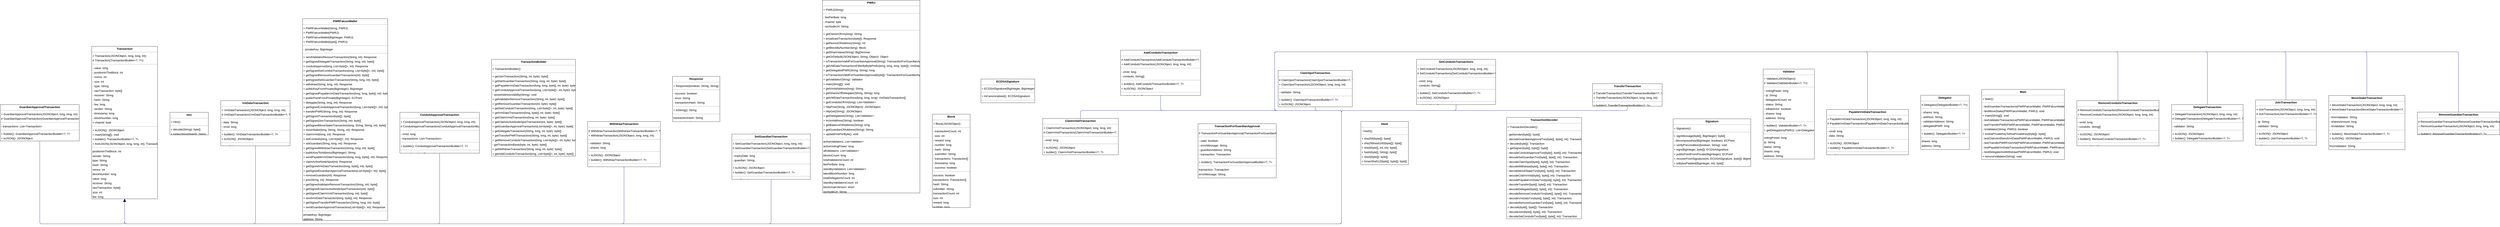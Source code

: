 <mxGraphModel dx="0" dy="0" grid="1" gridSize="10" guides="1" tooltips="1" connect="1" arrows="1" fold="1" page="0" pageScale="1" background="none" math="0" shadow="0">
  <root>
    <mxCell id="0" />
    <mxCell id="1" parent="0" />
    <mxCell id="node18" parent="1" vertex="1" value="&lt;p style=&quot;margin:0px;margin-top:4px;text-align:center;&quot;&gt;&lt;b&gt;AddConduitsTransaction&lt;/b&gt;&lt;/p&gt;&lt;hr size=&quot;1&quot;/&gt;&lt;p style=&quot;margin:0 0 0 4px;line-height:1.6;&quot;&gt;# AddConduitsTransaction(AddConduitsTransactionBuilder&amp;lt;?, ?&amp;gt;): &lt;br/&gt;+ AddConduitsTransaction(JSONObject, long, long, int): &lt;/p&gt;&lt;hr size=&quot;1&quot;/&gt;&lt;p style=&quot;margin:0 0 0 4px;line-height:1.6;&quot;&gt;- vmId: long&lt;br/&gt;- conduits: String[]&lt;/p&gt;&lt;hr size=&quot;1&quot;/&gt;&lt;p style=&quot;margin:0 0 0 4px;line-height:1.6;&quot;&gt;+ builder(): AddConduitsTransactionBuilder&amp;lt;?, ?&amp;gt;&lt;br/&gt;+ toJSON(): JSONObject&lt;/p&gt;&lt;hr size=&quot;1&quot;/&gt;&lt;p style=&quot;margin:0 0 0 4px;line-height:1.6;&quot;&gt; conduits: String[]&lt;br/&gt; vmId: long&lt;/p&gt;" style="verticalAlign=top;align=left;overflow=fill;fontSize=14;fontFamily=Helvetica;html=1;rounded=0;shadow=0;comic=0;labelBackgroundColor=none;strokeWidth=1;">
      <mxGeometry x="5377" y="232" width="394" height="223" as="geometry" />
    </mxCell>
    <mxCell id="node16" parent="1" vertex="1" value="&lt;p style=&quot;margin:0px;margin-top:4px;text-align:center;&quot;&gt;&lt;b&gt;Block&lt;/b&gt;&lt;/p&gt;&lt;hr size=&quot;1&quot;/&gt;&lt;p style=&quot;margin:0 0 0 4px;line-height:1.6;&quot;&gt;+ Block(JSONObject): &lt;/p&gt;&lt;hr size=&quot;1&quot;/&gt;&lt;p style=&quot;margin:0 0 0 4px;line-height:1.6;&quot;&gt;- transactionCount: int&lt;br/&gt;- size: int&lt;br/&gt;- reward: long&lt;br/&gt;- number: long&lt;br/&gt;- hash: String&lt;br/&gt;- submitter: String&lt;br/&gt;- transactions: Transaction[]&lt;br/&gt;- timestamp: long&lt;br/&gt;- success: boolean&lt;/p&gt;&lt;hr size=&quot;1&quot;/&gt;&lt;p style=&quot;margin:0 0 0 4px;line-height:1.6;&quot;&gt; success: boolean&lt;br/&gt; transactions: Transaction[]&lt;br/&gt; hash: String&lt;br/&gt; submitter: String&lt;br/&gt; transactionCount: int&lt;br/&gt; size: int&lt;br/&gt; reward: long&lt;br/&gt; number: long&lt;br/&gt; timestamp: long&lt;/p&gt;" style="verticalAlign=top;align=left;overflow=fill;fontSize=14;fontFamily=Helvetica;html=1;rounded=0;shadow=0;comic=0;labelBackgroundColor=none;strokeWidth=1;">
      <mxGeometry x="4451" y="547" width="186" height="460" as="geometry" />
    </mxCell>
    <mxCell id="node17" parent="1" vertex="1" value="&lt;p style=&quot;margin:0px;margin-top:4px;text-align:center;&quot;&gt;&lt;b&gt;ClaimSpotTransaction&lt;/b&gt;&lt;/p&gt;&lt;hr size=&quot;1&quot;/&gt;&lt;p style=&quot;margin:0 0 0 4px;line-height:1.6;&quot;&gt;# ClaimSpotTransaction(ClaimSpotTransactionBuilder&amp;lt;?, ?&amp;gt;): &lt;br/&gt;+ ClaimSpotTransaction(JSONObject, long, long, int): &lt;/p&gt;&lt;hr size=&quot;1&quot;/&gt;&lt;p style=&quot;margin:0 0 0 4px;line-height:1.6;&quot;&gt;- validator: String&lt;/p&gt;&lt;hr size=&quot;1&quot;/&gt;&lt;p style=&quot;margin:0 0 0 4px;line-height:1.6;&quot;&gt;+ builder(): ClaimSpotTransactionBuilder&amp;lt;?, ?&amp;gt;&lt;br/&gt;+ toJSON(): JSONObject&lt;/p&gt;&lt;hr size=&quot;1&quot;/&gt;&lt;p style=&quot;margin:0 0 0 4px;line-height:1.6;&quot;&gt; validator: String&lt;/p&gt;" style="verticalAlign=top;align=left;overflow=fill;fontSize=14;fontFamily=Helvetica;html=1;rounded=0;shadow=0;comic=0;labelBackgroundColor=none;strokeWidth=1;">
      <mxGeometry x="6152" y="332" width="365" height="179" as="geometry" />
    </mxCell>
    <mxCell id="node21" parent="1" vertex="1" value="&lt;p style=&quot;margin:0px;margin-top:4px;text-align:center;&quot;&gt;&lt;b&gt;ClaimVmIdTransaction&lt;/b&gt;&lt;/p&gt;&lt;hr size=&quot;1&quot;/&gt;&lt;p style=&quot;margin:0 0 0 4px;line-height:1.6;&quot;&gt;+ ClaimVmIdTransaction(JSONObject, long, long, int): &lt;br/&gt;# ClaimVmIdTransaction(ClaimVmIdTransactionBuilder&amp;lt;?, ?&amp;gt;): &lt;/p&gt;&lt;hr size=&quot;1&quot;/&gt;&lt;p style=&quot;margin:0 0 0 4px;line-height:1.6;&quot;&gt;- vmId: long&lt;/p&gt;&lt;hr size=&quot;1&quot;/&gt;&lt;p style=&quot;margin:0 0 0 4px;line-height:1.6;&quot;&gt;+ toJSON(): JSONObject&lt;br/&gt;+ builder(): ClaimVmIdTransactionBuilder&amp;lt;?, ?&amp;gt;&lt;/p&gt;&lt;hr size=&quot;1&quot;/&gt;&lt;p style=&quot;margin:0 0 0 4px;line-height:1.6;&quot;&gt; vmId: long&lt;/p&gt;" style="verticalAlign=top;align=left;overflow=fill;fontSize=14;fontFamily=Helvetica;html=1;rounded=0;shadow=0;comic=0;labelBackgroundColor=none;strokeWidth=1;">
      <mxGeometry x="4994" y="568" width="372" height="179" as="geometry" />
    </mxCell>
    <mxCell id="node24" parent="1" vertex="1" value="&lt;p style=&quot;margin:0px;margin-top:4px;text-align:center;&quot;&gt;&lt;b&gt;ConduitApprovalTransaction&lt;/b&gt;&lt;/p&gt;&lt;hr size=&quot;1&quot;/&gt;&lt;p style=&quot;margin:0 0 0 4px;line-height:1.6;&quot;&gt;+ ConduitApprovalTransaction(JSONObject, long, long, int): &lt;br/&gt;# ConduitApprovalTransaction(ConduitApprovalTransactionBuilder&amp;lt;?, ?&amp;gt;): &lt;/p&gt;&lt;hr size=&quot;1&quot;/&gt;&lt;p style=&quot;margin:0 0 0 4px;line-height:1.6;&quot;&gt;- vmId: long&lt;br/&gt;- transactions: List&amp;lt;Transaction&amp;gt;&lt;/p&gt;&lt;hr size=&quot;1&quot;/&gt;&lt;p style=&quot;margin:0 0 0 4px;line-height:1.6;&quot;&gt;+ builder(): ConduitApprovalTransactionBuilder&amp;lt;?, ?&amp;gt;&lt;/p&gt;&lt;hr size=&quot;1&quot;/&gt;&lt;p style=&quot;margin:0 0 0 4px;line-height:1.6;&quot;&gt; transactions: List&amp;lt;Transaction&amp;gt;&lt;br/&gt; vmId: long&lt;/p&gt;" style="verticalAlign=top;align=left;overflow=fill;fontSize=14;fontFamily=Helvetica;html=1;rounded=0;shadow=0;comic=0;labelBackgroundColor=none;strokeWidth=1;">
      <mxGeometry x="1832" y="538" width="391" height="201" as="geometry" />
    </mxCell>
    <mxCell id="node6" parent="1" vertex="1" value="&lt;p style=&quot;margin:0px;margin-top:4px;text-align:center;&quot;&gt;&lt;b&gt;DelegateTransaction&lt;/b&gt;&lt;/p&gt;&lt;hr size=&quot;1&quot;/&gt;&lt;p style=&quot;margin:0 0 0 4px;line-height:1.6;&quot;&gt;+ DelegateTransaction(JSONObject, long, long, int): &lt;br/&gt;# DelegateTransaction(DelegateTransactionBuilder&amp;lt;?, ?&amp;gt;): &lt;/p&gt;&lt;hr size=&quot;1&quot;/&gt;&lt;p style=&quot;margin:0 0 0 4px;line-height:1.6;&quot;&gt;- validator: String&lt;/p&gt;&lt;hr size=&quot;1&quot;/&gt;&lt;p style=&quot;margin:0 0 0 4px;line-height:1.6;&quot;&gt;+ toJSON(): JSONObject&lt;br/&gt;+ builder(): DelegateTransactionBuilder&amp;lt;?, ?&amp;gt;&lt;/p&gt;&lt;hr size=&quot;1&quot;/&gt;&lt;p style=&quot;margin:0 0 0 4px;line-height:1.6;&quot;&gt; validator: String&lt;/p&gt;" style="verticalAlign=top;align=left;overflow=fill;fontSize=14;fontFamily=Helvetica;html=1;rounded=0;shadow=0;comic=0;labelBackgroundColor=none;strokeWidth=1;">
      <mxGeometry x="10547" y="500" width="352" height="179" as="geometry" />
    </mxCell>
    <mxCell id="node0" parent="1" vertex="1" value="&lt;p style=&quot;margin:0px;margin-top:4px;text-align:center;&quot;&gt;&lt;b&gt;Delegator&lt;/b&gt;&lt;/p&gt;&lt;hr size=&quot;1&quot;/&gt;&lt;p style=&quot;margin:0 0 0 4px;line-height:1.6;&quot;&gt;# Delegator(DelegatorBuilder&amp;lt;?, ?&amp;gt;): &lt;/p&gt;&lt;hr size=&quot;1&quot;/&gt;&lt;p style=&quot;margin:0 0 0 4px;line-height:1.6;&quot;&gt;- shares: long&lt;br/&gt;- address: String&lt;br/&gt;- validatorAddress: String&lt;br/&gt;- delegatedPWR: long&lt;/p&gt;&lt;hr size=&quot;1&quot;/&gt;&lt;p style=&quot;margin:0 0 0 4px;line-height:1.6;&quot;&gt;+ builder(): DelegatorBuilder&amp;lt;?, ?&amp;gt;&lt;/p&gt;&lt;hr size=&quot;1&quot;/&gt;&lt;p style=&quot;margin:0 0 0 4px;line-height:1.6;&quot;&gt; shares: long&lt;br/&gt; address: String&lt;br/&gt; delegatedPWR: long&lt;br/&gt; validatorAddress: String&lt;/p&gt;" style="verticalAlign=top;align=left;overflow=fill;fontSize=14;fontFamily=Helvetica;html=1;rounded=0;shadow=0;comic=0;labelBackgroundColor=none;strokeWidth=1;">
      <mxGeometry x="9313" y="454" width="239" height="267" as="geometry" />
    </mxCell>
    <mxCell id="node15" parent="1" vertex="1" value="&lt;p style=&quot;margin:0px;margin-top:4px;text-align:center;&quot;&gt;&lt;b&gt;ECDSASignature&lt;/b&gt;&lt;/p&gt;&lt;hr size=&quot;1&quot;/&gt;&lt;p style=&quot;margin:0 0 0 4px;line-height:1.6;&quot;&gt;+ ECDSASignature(BigInteger, BigInteger): &lt;/p&gt;&lt;hr size=&quot;1&quot;/&gt;&lt;p style=&quot;margin:0 0 0 4px;line-height:1.6;&quot;&gt;+ toCanonicalised(): ECDSASignature&lt;/p&gt;&lt;hr size=&quot;1&quot;/&gt;&lt;p style=&quot;margin:0 0 0 4px;line-height:1.6;&quot;&gt; canonical: boolean&lt;/p&gt;" style="verticalAlign=top;align=left;overflow=fill;fontSize=14;fontFamily=Helvetica;html=1;rounded=0;shadow=0;comic=0;labelBackgroundColor=none;strokeWidth=1;">
      <mxGeometry x="4690" y="374" width="265" height="117" as="geometry" />
    </mxCell>
    <mxCell id="node28" parent="1" vertex="1" value="&lt;p style=&quot;margin:0px;margin-top:4px;text-align:center;&quot;&gt;&lt;b&gt;GuardianApprovalTransaction&lt;/b&gt;&lt;/p&gt;&lt;hr size=&quot;1&quot;/&gt;&lt;p style=&quot;margin:0 0 0 4px;line-height:1.6;&quot;&gt;+ GuardianApprovalTransaction(JSONObject, long, long, int): &lt;br/&gt;# GuardianApprovalTransaction(GuardianApprovalTransactionBuilder&amp;lt;?, ?&amp;gt;): &lt;/p&gt;&lt;hr size=&quot;1&quot;/&gt;&lt;p style=&quot;margin:0 0 0 4px;line-height:1.6;&quot;&gt;- transactions: List&amp;lt;Transaction&amp;gt;&lt;/p&gt;&lt;hr size=&quot;1&quot;/&gt;&lt;p style=&quot;margin:0 0 0 4px;line-height:1.6;&quot;&gt;+ builder(): GuardianApprovalTransactionBuilder&amp;lt;?, ?&amp;gt;&lt;br/&gt;+ toJSON(): JSONObject&lt;/p&gt;&lt;hr size=&quot;1&quot;/&gt;&lt;p style=&quot;margin:0 0 0 4px;line-height:1.6;&quot;&gt; transactions: List&amp;lt;Transaction&amp;gt;&lt;/p&gt;" style="verticalAlign=top;align=left;overflow=fill;fontSize=14;fontFamily=Helvetica;html=1;rounded=0;shadow=0;comic=0;labelBackgroundColor=none;strokeWidth=1;">
      <mxGeometry x="-134" y="500" width="389" height="179" as="geometry" />
    </mxCell>
    <mxCell id="node13" parent="1" vertex="1" value="&lt;p style=&quot;margin:0px;margin-top:4px;text-align:center;&quot;&gt;&lt;b&gt;Hash&lt;/b&gt;&lt;/p&gt;&lt;hr size=&quot;1&quot;/&gt;&lt;p style=&quot;margin:0 0 0 4px;line-height:1.6;&quot;&gt;- Hash(): &lt;/p&gt;&lt;hr size=&quot;1&quot;/&gt;&lt;p style=&quot;margin:0 0 0 4px;line-height:1.6;&quot;&gt;+ sha256(byte[]): byte[]&lt;br/&gt;+ sha256hash160(byte[]): byte[]&lt;br/&gt;+ sha3(byte[], int, int): byte[]&lt;br/&gt;+ hash(byte[], String): byte[]&lt;br/&gt;+ sha3(byte[]): byte[]&lt;br/&gt;+ hmacSha512(byte[], byte[]): byte[]&lt;br/&gt;+ blake2b256(byte[]): byte[]&lt;/p&gt;" style="verticalAlign=top;align=left;overflow=fill;fontSize=14;fontFamily=Helvetica;html=1;rounded=0;shadow=0;comic=0;labelBackgroundColor=none;strokeWidth=1;">
      <mxGeometry x="6559" y="583" width="234" height="213" as="geometry" />
    </mxCell>
    <mxCell id="node30" parent="1" vertex="1" value="&lt;p style=&quot;margin:0px;margin-top:4px;text-align:center;&quot;&gt;&lt;b&gt;Hex&lt;/b&gt;&lt;/p&gt;&lt;hr size=&quot;1&quot;/&gt;&lt;p style=&quot;margin:0 0 0 4px;line-height:1.6;&quot;&gt;+ Hex(): &lt;/p&gt;&lt;hr size=&quot;1&quot;/&gt;&lt;p style=&quot;margin:0 0 0 4px;line-height:1.6;&quot;&gt;+ decode(String): byte[]&lt;br/&gt;+ toHexString(byte[]): String&lt;/p&gt;" style="verticalAlign=top;align=left;overflow=fill;fontSize=14;fontFamily=Helvetica;html=1;rounded=0;shadow=0;comic=0;labelBackgroundColor=none;strokeWidth=1;">
      <mxGeometry x="701" y="538" width="189" height="111" as="geometry" />
    </mxCell>
    <mxCell id="node5" parent="1" vertex="1" value="&lt;p style=&quot;margin:0px;margin-top:4px;text-align:center;&quot;&gt;&lt;b&gt;JoinTransaction&lt;/b&gt;&lt;/p&gt;&lt;hr size=&quot;1&quot;/&gt;&lt;p style=&quot;margin:0 0 0 4px;line-height:1.6;&quot;&gt;+ JoinTransaction(JSONObject, long, long, int): &lt;br/&gt;# JoinTransaction(JoinTransactionBuilder&amp;lt;?, ?&amp;gt;): &lt;/p&gt;&lt;hr size=&quot;1&quot;/&gt;&lt;p style=&quot;margin:0 0 0 4px;line-height:1.6;&quot;&gt;- ip: String&lt;br/&gt;- validator: String&lt;/p&gt;&lt;hr size=&quot;1&quot;/&gt;&lt;p style=&quot;margin:0 0 0 4px;line-height:1.6;&quot;&gt;+ toJSON(): JSONObject&lt;br/&gt;+ builder(): JoinTransactionBuilder&amp;lt;?, ?&amp;gt;&lt;/p&gt;&lt;hr size=&quot;1&quot;/&gt;&lt;p style=&quot;margin:0 0 0 4px;line-height:1.6;&quot;&gt; ip: String&lt;br/&gt; validator: String&lt;/p&gt;" style="verticalAlign=top;align=left;overflow=fill;fontSize=14;fontFamily=Helvetica;html=1;rounded=0;shadow=0;comic=0;labelBackgroundColor=none;strokeWidth=1;">
      <mxGeometry x="10960" y="477" width="299" height="223" as="geometry" />
    </mxCell>
    <mxCell id="node2" parent="1" vertex="1" value="&lt;p style=&quot;margin:0px;margin-top:4px;text-align:center;&quot;&gt;&lt;b&gt;Main&lt;/b&gt;&lt;/p&gt;&lt;hr size=&quot;1&quot;/&gt;&lt;p style=&quot;margin:0 0 0 4px;line-height:1.6;&quot;&gt;+ Main(): &lt;/p&gt;&lt;hr size=&quot;1&quot;/&gt;&lt;p style=&quot;margin:0 0 0 4px;line-height:1.6;&quot;&gt;- testGuardianTransactions(PWRFalconWallet, PWRFalconWallet, PWRJ): void&lt;br/&gt;- testMoveStake(PWRFalconWallet, PWRJ): void&lt;br/&gt;+ main(String[]): void&lt;br/&gt;- testValidatorTransactions(PWRFalconWallet, PWRFalconWallet, PWRJ): void&lt;br/&gt;- testTransferPWR(PWRFalconWallet, PWRFalconWallet, PWRJ): void&lt;br/&gt;- isValidator(String, PWRJ): boolean&lt;br/&gt;+ ecdsaPrivateKeyToRsaPrivateKey(byte[]): byte[]&lt;br/&gt;- testClaimAndSendVmData(PWRFalconWallet, PWRJ): void&lt;br/&gt;- testTransferPWRFromVM(PWRFalconWallet, PWRFalconWallet, PWRJ): void&lt;br/&gt;- testPayableVmDataTransaction(PWRFalconWallet, PWRFalconWallet, PWRJ): void&lt;br/&gt;- testDelegateAndWithdraw(PWRFalconWallet, PWRJ): void&lt;br/&gt;+ removeValidator(String): void&lt;br/&gt;- testConduitTransactions(PWRFalconWallet, PWRFalconWallet, PWRJ): void&lt;/p&gt;" style="verticalAlign=top;align=left;overflow=fill;fontSize=14;fontFamily=Helvetica;html=1;rounded=0;shadow=0;comic=0;labelBackgroundColor=none;strokeWidth=1;">
      <mxGeometry x="9613" y="425" width="407" height="345" as="geometry" />
    </mxCell>
    <mxCell id="node3" parent="1" vertex="1" value="&lt;p style=&quot;margin:0px;margin-top:4px;text-align:center;&quot;&gt;&lt;b&gt;MoveStakeTransaction&lt;/b&gt;&lt;/p&gt;&lt;hr size=&quot;1&quot;/&gt;&lt;p style=&quot;margin:0 0 0 4px;line-height:1.6;&quot;&gt;+ MoveStakeTransaction(JSONObject, long, long, int): &lt;br/&gt;# MoveStakeTransaction(MoveStakeTransactionBuilder&amp;lt;?, ?&amp;gt;): &lt;/p&gt;&lt;hr size=&quot;1&quot;/&gt;&lt;p style=&quot;margin:0 0 0 4px;line-height:1.6;&quot;&gt;- fromValidator: String&lt;br/&gt;- sharesAmount: long&lt;br/&gt;- toValidator: String&lt;/p&gt;&lt;hr size=&quot;1&quot;/&gt;&lt;p style=&quot;margin:0 0 0 4px;line-height:1.6;&quot;&gt;+ builder(): MoveStakeTransactionBuilder&amp;lt;?, ?&amp;gt;&lt;br/&gt;+ toJSON(): JSONObject&lt;/p&gt;&lt;hr size=&quot;1&quot;/&gt;&lt;p style=&quot;margin:0 0 0 4px;line-height:1.6;&quot;&gt; fromValidator: String&lt;br/&gt; sharesAmount: long&lt;br/&gt; toValidator: String&lt;/p&gt;" style="verticalAlign=top;align=left;overflow=fill;fontSize=14;fontFamily=Helvetica;html=1;rounded=0;shadow=0;comic=0;labelBackgroundColor=none;strokeWidth=1;">
      <mxGeometry x="11320" y="455" width="375" height="267" as="geometry" />
    </mxCell>
    <mxCell id="node26" parent="1" vertex="1" value="&lt;p style=&quot;margin:0px;margin-top:4px;text-align:center;&quot;&gt;&lt;b&gt;PWRJ&lt;/b&gt;&lt;/p&gt;&lt;hr size=&quot;1&quot;/&gt;&lt;p style=&quot;margin:0 0 0 4px;line-height:1.6;&quot;&gt;+ PWRJ(String): &lt;/p&gt;&lt;hr size=&quot;1&quot;/&gt;&lt;p style=&quot;margin:0 0 0 4px;line-height:1.6;&quot;&gt;- feePerByte: long&lt;br/&gt;- chainId: byte&lt;br/&gt;- rpcNodeUrl: String&lt;/p&gt;&lt;hr size=&quot;1&quot;/&gt;&lt;p style=&quot;margin:0 0 0 4px;line-height:1.6;&quot;&gt;+ getOwnerOfVm(long): String&lt;br/&gt;+ broadcastTransaction(byte[]): Response&lt;br/&gt;+ getNonceOfAddress(String): int&lt;br/&gt;+ getBlockByNumber(long): Block&lt;br/&gt;+ getShareValue(String): BigDecimal&lt;br/&gt;+ getOrDefault(JSONObject, String, Object): Object&lt;br/&gt;+ isTransactionValidForGuardianApproval(String): TransactionForGuardianApproval&lt;br/&gt;+ getVMDataTransactionsFilterByBytePrefix(long, long, long, byte[]): VmDataTransaction[]&lt;br/&gt;+ getDelegatedPWR(String, String): long&lt;br/&gt;+ isTransactionValidForGuardianApproval(byte[]): TransactionForGuardianApproval&lt;br/&gt;+ getValidator(String): Validator&lt;br/&gt;+ main(String[]): void&lt;br/&gt;+ getVmIdAddress(long): String&lt;br/&gt;+ getSharesOfDelegator(String, String): long&lt;br/&gt;+ getVMDataTransactions(long, long, long): VmDataTransaction[]&lt;br/&gt;+ getConduitsOfVm(long): List&amp;lt;Validator&amp;gt;&lt;br/&gt;+ httpPost(String, JSONObject): JSONObject&lt;br/&gt;+ httpGet(String): JSONObject&lt;br/&gt;+ getDelegatees(String): List&amp;lt;Validator&amp;gt;&lt;br/&gt;+ isVmAddress(String): boolean&lt;br/&gt;+ getBalanceOfAddress(String): long&lt;br/&gt;+ getGuardianOfAddress(String): String&lt;br/&gt;+ updateFeePerByte(): void&lt;/p&gt;&lt;hr size=&quot;1&quot;/&gt;&lt;p style=&quot;margin:0 0 0 4px;line-height:1.6;&quot;&gt; activeValidators: List&amp;lt;Validator&amp;gt;&lt;br/&gt; activeVotingPower: long&lt;br/&gt; allValidators: List&amp;lt;Validator&amp;gt;&lt;br/&gt; blocksCount: long&lt;br/&gt; totalValidatorsCount: int&lt;br/&gt; feePerByte: long&lt;br/&gt; standbyValidators: List&amp;lt;Validator&amp;gt;&lt;br/&gt; latestBlockNumber: long&lt;br/&gt; totalDelegatorsCount: int&lt;br/&gt; standbyValidatorsCount: int&lt;br/&gt; blockchainVersion: short&lt;br/&gt; rpcNodeUrl: String&lt;br/&gt; chainId: byte&lt;br/&gt; activeValidatorsCount: int&lt;/p&gt;" style="verticalAlign=top;align=left;overflow=fill;fontSize=14;fontFamily=Helvetica;html=1;rounded=0;shadow=0;comic=0;labelBackgroundColor=none;strokeWidth=1;">
      <mxGeometry x="3911" y="-14" width="479" height="949" as="geometry" />
    </mxCell>
    <mxCell id="node29" parent="1" vertex="1" value="&lt;p style=&quot;margin:0px;margin-top:4px;text-align:center;&quot;&gt;&lt;b&gt;PWRFalconWallet&lt;/b&gt;&lt;/p&gt;&lt;hr size=&quot;1&quot;/&gt;&lt;p style=&quot;margin:0 0 0 4px;line-height:1.6;&quot;&gt;+ PWRFalconWallet(String, PWRJ): &lt;br/&gt;+ PWRFalconWallet(PWRJ): &lt;br/&gt;+ PWRFalconWallet(BigInteger, PWRJ): &lt;br/&gt;+ PWRFalconWallet(byte[], PWRJ): &lt;/p&gt;&lt;hr size=&quot;1&quot;/&gt;&lt;p style=&quot;margin:0 0 0 4px;line-height:1.6;&quot;&gt;- privateKey: BigInteger&lt;/p&gt;&lt;hr size=&quot;1&quot;/&gt;&lt;p style=&quot;margin:0 0 0 4px;line-height:1.6;&quot;&gt;+ sendValidatorRemoveTransaction(String, int): Response&lt;br/&gt;+ getSignedDelegateTransaction(String, long, int): byte[]&lt;br/&gt;+ conduitApprove(long, List&amp;lt;byte[]&amp;gt;, int): Response&lt;br/&gt;+ getSignedSetConduitTransaction(long, List&amp;lt;byte[]&amp;gt;, int): byte[]&lt;br/&gt;+ getSignedRemoveGuardianTransaction(int): byte[]&lt;br/&gt;+ getSignedSetGuardianTransaction(String, long, int): byte[]&lt;br/&gt;+ withdraw(String, long, int): Response&lt;br/&gt;+ publicKeyFromPrivate(BigInteger): BigInteger&lt;br/&gt;+ getSignedPayableVmDataTransaction(long, long, byte[], int): byte[]&lt;br/&gt;+ publicPointFromPrivate(BigInteger): ECPoint&lt;br/&gt;+ delegate(String, long, int): Response&lt;br/&gt;+ getSignedConduitApprovalTransaction(long, List&amp;lt;byte[]&amp;gt;, int): byte[]&lt;br/&gt;+ transferPWR(String, long, int): Response&lt;br/&gt;+ getSignedTransaction(byte[]): byte[]&lt;br/&gt;+ getSignedJoinTransaction(String, int): byte[]&lt;br/&gt;+ getSignedMoveStakeTransaction(long, String, String, int): byte[]&lt;br/&gt;+ moveStake(long, String, String, int): Response&lt;br/&gt;+ claimVmId(long, int): Response&lt;br/&gt;+ setConduits(long, List&amp;lt;byte[]&amp;gt;, int): Response&lt;br/&gt;+ setGuardian(String, long, int): Response&lt;br/&gt;+ getSignedWithdrawTransaction(String, long, int): byte[]&lt;br/&gt;+ publicKeyToAddress(BigInteger): String&lt;br/&gt;+ sendPayableVmDataTransaction(long, long, byte[], int): Response&lt;br/&gt;+ claimActiveNodeSpot(int): Response&lt;br/&gt;+ getSignedVmDataTransaction(long, byte[], int): byte[]&lt;br/&gt;+ getSignedGuardianApprovalTransaction(List&amp;lt;byte[]&amp;gt;, int): byte[]&lt;br/&gt;+ removeGuardian(int): Response&lt;br/&gt;+ join(String, int): Response&lt;br/&gt;+ getSignedValidatorRemoveTransaction(String, int): byte[]&lt;br/&gt;+ getSignedClaimActiveNodeSpotTransaction(int): byte[]&lt;br/&gt;+ getSignedClaimVmIdTransaction(long, int): byte[]&lt;br/&gt;+ sendVmDataTransaction(long, byte[], int): Response&lt;br/&gt;+ getSignedTransferPWRTransaction(String, long, int): byte[]&lt;br/&gt;+ sendGuardianApprovalTransaction(List&amp;lt;byte[]&amp;gt;, int): Response&lt;/p&gt;&lt;hr size=&quot;1&quot;/&gt;&lt;p style=&quot;margin:0 0 0 4px;line-height:1.6;&quot;&gt; privateKey: BigInteger&lt;br/&gt; address: String&lt;br/&gt; nonce: int&lt;br/&gt; balance: long&lt;/p&gt;" style="verticalAlign=top;align=left;overflow=fill;fontSize=14;fontFamily=Helvetica;html=1;rounded=0;shadow=0;comic=0;labelBackgroundColor=none;strokeWidth=1;">
      <mxGeometry x="1353" y="77" width="419" height="993" as="geometry" />
    </mxCell>
    <mxCell id="node9" parent="1" vertex="1" value="&lt;p style=&quot;margin:0px;margin-top:4px;text-align:center;&quot;&gt;&lt;b&gt;PayableVmDataTransaction&lt;/b&gt;&lt;/p&gt;&lt;hr size=&quot;1&quot;/&gt;&lt;p style=&quot;margin:0 0 0 4px;line-height:1.6;&quot;&gt;+ PayableVmDataTransaction(JSONObject, long, long, int): &lt;br/&gt;# PayableVmDataTransaction(PayableVmDataTransactionBuilder&amp;lt;?, ?&amp;gt;): &lt;/p&gt;&lt;hr size=&quot;1&quot;/&gt;&lt;p style=&quot;margin:0 0 0 4px;line-height:1.6;&quot;&gt;- vmId: long&lt;br/&gt;- data: String&lt;/p&gt;&lt;hr size=&quot;1&quot;/&gt;&lt;p style=&quot;margin:0 0 0 4px;line-height:1.6;&quot;&gt;+ toJSON(): JSONObject&lt;br/&gt;+ builder(): PayableVmDataTransactionBuilder&amp;lt;?, ?&amp;gt;&lt;/p&gt;&lt;hr size=&quot;1&quot;/&gt;&lt;p style=&quot;margin:0 0 0 4px;line-height:1.6;&quot;&gt; data: String&lt;br/&gt; vmId: long&lt;/p&gt;" style="verticalAlign=top;align=left;overflow=fill;fontSize=14;fontFamily=Helvetica;html=1;rounded=0;shadow=0;comic=0;labelBackgroundColor=none;strokeWidth=1;">
      <mxGeometry x="8850" y="524" width="403" height="223" as="geometry" />
    </mxCell>
    <mxCell id="node8" parent="1" vertex="1" value="&lt;p style=&quot;margin:0px;margin-top:4px;text-align:center;&quot;&gt;&lt;b&gt;RemoveConduitsTransaction&lt;/b&gt;&lt;/p&gt;&lt;hr size=&quot;1&quot;/&gt;&lt;p style=&quot;margin:0 0 0 4px;line-height:1.6;&quot;&gt;# RemoveConduitsTransaction(RemoveConduitsTransactionBuilder&amp;lt;?, ?&amp;gt;): &lt;br/&gt;+ RemoveConduitsTransaction(JSONObject, long, long, int): &lt;/p&gt;&lt;hr size=&quot;1&quot;/&gt;&lt;p style=&quot;margin:0 0 0 4px;line-height:1.6;&quot;&gt;- vmId: long&lt;br/&gt;- conduits: String[]&lt;/p&gt;&lt;hr size=&quot;1&quot;/&gt;&lt;p style=&quot;margin:0 0 0 4px;line-height:1.6;&quot;&gt;+ toJSON(): JSONObject&lt;br/&gt;+ builder(): RemoveConduitsTransactionBuilder&amp;lt;?, ?&amp;gt;&lt;/p&gt;&lt;hr size=&quot;1&quot;/&gt;&lt;p style=&quot;margin:0 0 0 4px;line-height:1.6;&quot;&gt; conduits: String[]&lt;br/&gt; vmId: long&lt;/p&gt;" style="verticalAlign=top;align=left;overflow=fill;fontSize=14;fontFamily=Helvetica;html=1;rounded=0;shadow=0;comic=0;labelBackgroundColor=none;strokeWidth=1;">
      <mxGeometry x="10081" y="480" width="404" height="223" as="geometry" />
    </mxCell>
    <mxCell id="node1" parent="1" vertex="1" value="&lt;p style=&quot;margin:0px;margin-top:4px;text-align:center;&quot;&gt;&lt;b&gt;RemoveGuardianTransaction&lt;/b&gt;&lt;/p&gt;&lt;hr size=&quot;1&quot;/&gt;&lt;p style=&quot;margin:0 0 0 4px;line-height:1.6;&quot;&gt;# RemoveGuardianTransaction(RemoveGuardianTransactionBuilder&amp;lt;?, ?&amp;gt;): &lt;br/&gt;+ RemoveGuardianTransaction(JSONObject, long, long, int): &lt;/p&gt;&lt;hr size=&quot;1&quot;/&gt;&lt;p style=&quot;margin:0 0 0 4px;line-height:1.6;&quot;&gt;+ builder(): RemoveGuardianTransactionBuilder&amp;lt;?, ?&amp;gt;&lt;/p&gt;" style="verticalAlign=top;align=left;overflow=fill;fontSize=14;fontFamily=Helvetica;html=1;rounded=0;shadow=0;comic=0;labelBackgroundColor=none;strokeWidth=1;">
      <mxGeometry x="11756" y="537" width="405" height="111" as="geometry" />
    </mxCell>
    <mxCell id="node19" parent="1" vertex="1" value="&lt;p style=&quot;margin:0px;margin-top:4px;text-align:center;&quot;&gt;&lt;b&gt;Response&lt;/b&gt;&lt;/p&gt;&lt;hr size=&quot;1&quot;/&gt;&lt;p style=&quot;margin:0 0 0 4px;line-height:1.6;&quot;&gt;+ Response(boolean, String, String): &lt;/p&gt;&lt;hr size=&quot;1&quot;/&gt;&lt;p style=&quot;margin:0 0 0 4px;line-height:1.6;&quot;&gt;- success: boolean&lt;br/&gt;- error: String&lt;br/&gt;- transactionHash: String&lt;/p&gt;&lt;hr size=&quot;1&quot;/&gt;&lt;p style=&quot;margin:0 0 0 4px;line-height:1.6;&quot;&gt;+ toString(): String&lt;/p&gt;&lt;hr size=&quot;1&quot;/&gt;&lt;p style=&quot;margin:0 0 0 4px;line-height:1.6;&quot;&gt; transactionHash: String&lt;br/&gt; success: boolean&lt;br/&gt; error: String&lt;/p&gt;" style="verticalAlign=top;align=left;overflow=fill;fontSize=14;fontFamily=Helvetica;html=1;rounded=0;shadow=0;comic=0;labelBackgroundColor=none;strokeWidth=1;">
      <mxGeometry x="3173" y="361" width="233" height="223" as="geometry" />
    </mxCell>
    <mxCell id="node12" parent="1" vertex="1" value="&lt;p style=&quot;margin:0px;margin-top:4px;text-align:center;&quot;&gt;&lt;b&gt;SetConduitsTransactions&lt;/b&gt;&lt;/p&gt;&lt;hr size=&quot;1&quot;/&gt;&lt;p style=&quot;margin:0 0 0 4px;line-height:1.6;&quot;&gt;+ SetConduitsTransactions(JSONObject, long, long, int): &lt;br/&gt;# SetConduitsTransactions(SetConduitsTransactionsBuilder&amp;lt;?, ?&amp;gt;): &lt;/p&gt;&lt;hr size=&quot;1&quot;/&gt;&lt;p style=&quot;margin:0 0 0 4px;line-height:1.6;&quot;&gt;- vmId: long&lt;br/&gt;- conduits: String[]&lt;/p&gt;&lt;hr size=&quot;1&quot;/&gt;&lt;p style=&quot;margin:0 0 0 4px;line-height:1.6;&quot;&gt;+ builder(): SetConduitsTransactionsBuilder&amp;lt;?, ?&amp;gt;&lt;br/&gt;+ toJSON(): JSONObject&lt;/p&gt;&lt;hr size=&quot;1&quot;/&gt;&lt;p style=&quot;margin:0 0 0 4px;line-height:1.6;&quot;&gt; conduits: String[]&lt;br/&gt; vmId: long&lt;/p&gt;" style="verticalAlign=top;align=left;overflow=fill;fontSize=14;fontFamily=Helvetica;html=1;rounded=0;shadow=0;comic=0;labelBackgroundColor=none;strokeWidth=1;">
      <mxGeometry x="6833" y="277" width="389" height="223" as="geometry" />
    </mxCell>
    <mxCell id="node22" parent="1" vertex="1" value="&lt;p style=&quot;margin:0px;margin-top:4px;text-align:center;&quot;&gt;&lt;b&gt;SetGuardianTransaction&lt;/b&gt;&lt;/p&gt;&lt;hr size=&quot;1&quot;/&gt;&lt;p style=&quot;margin:0 0 0 4px;line-height:1.6;&quot;&gt;+ SetGuardianTransaction(JSONObject, long, long, int): &lt;br/&gt;# SetGuardianTransaction(SetGuardianTransactionBuilder&amp;lt;?, ?&amp;gt;): &lt;/p&gt;&lt;hr size=&quot;1&quot;/&gt;&lt;p style=&quot;margin:0 0 0 4px;line-height:1.6;&quot;&gt;- expiryDate: long&lt;br/&gt;- guardian: String&lt;/p&gt;&lt;hr size=&quot;1&quot;/&gt;&lt;p style=&quot;margin:0 0 0 4px;line-height:1.6;&quot;&gt;+ toJSON(): JSONObject&lt;br/&gt;+ builder(): SetGuardianTransactionBuilder&amp;lt;?, ?&amp;gt;&lt;/p&gt;&lt;hr size=&quot;1&quot;/&gt;&lt;p style=&quot;margin:0 0 0 4px;line-height:1.6;&quot;&gt; expiryDate: long&lt;br/&gt; guardian: String&lt;/p&gt;" style="verticalAlign=top;align=left;overflow=fill;fontSize=14;fontFamily=Helvetica;html=1;rounded=0;shadow=0;comic=0;labelBackgroundColor=none;strokeWidth=1;">
      <mxGeometry x="3465" y="645" width="386" height="223" as="geometry" />
    </mxCell>
    <mxCell id="node7" parent="1" vertex="1" value="&lt;p style=&quot;margin:0px;margin-top:4px;text-align:center;&quot;&gt;&lt;b&gt;Signature&lt;/b&gt;&lt;/p&gt;&lt;hr size=&quot;1&quot;/&gt;&lt;p style=&quot;margin:0 0 0 4px;line-height:1.6;&quot;&gt;+ Signature(): &lt;/p&gt;&lt;hr size=&quot;1&quot;/&gt;&lt;p style=&quot;margin:0 0 0 4px;line-height:1.6;&quot;&gt;+ signMessage(byte[], BigInteger): byte[]&lt;br/&gt;- decompressKey(BigInteger, boolean): ECPoint&lt;br/&gt;+ verifyPrecondition(boolean, String): void&lt;br/&gt;+ sign(BigInteger, byte[]): ECDSASignature&lt;br/&gt;+ publicPointFromPrivate(BigInteger): ECPoint&lt;br/&gt;+ recoverFromSignature(int, ECDSASignature, byte[]): BigInteger&lt;br/&gt;+ toBytesPadded(BigInteger, int): byte[]&lt;br/&gt;+ publicKeyFromPrivate(BigInteger): BigInteger&lt;/p&gt;" style="verticalAlign=top;align=left;overflow=fill;fontSize=14;fontFamily=Helvetica;html=1;rounded=0;shadow=0;comic=0;labelBackgroundColor=none;strokeWidth=1;">
      <mxGeometry x="8095" y="570" width="382" height="235" as="geometry" />
    </mxCell>
    <mxCell id="node20" parent="1" vertex="1" value="&lt;p style=&quot;margin:0px;margin-top:4px;text-align:center;&quot;&gt;&lt;b&gt;Transaction&lt;/b&gt;&lt;/p&gt;&lt;hr size=&quot;1&quot;/&gt;&lt;p style=&quot;margin:0 0 0 4px;line-height:1.6;&quot;&gt;+ Transaction(JSONObject, long, long, int): &lt;br/&gt;# Transaction(TransactionBuilder&amp;lt;?, ?&amp;gt;): &lt;/p&gt;&lt;hr size=&quot;1&quot;/&gt;&lt;p style=&quot;margin:0 0 0 4px;line-height:1.6;&quot;&gt;- value: long&lt;br/&gt;- positionInTheBlock: int&lt;br/&gt;- nonce: int&lt;br/&gt;- size: int&lt;br/&gt;- type: String&lt;br/&gt;- rawTransaction: byte[]&lt;br/&gt;- receiver: String&lt;br/&gt;- hash: String&lt;br/&gt;- fee: long&lt;br/&gt;- sender: String&lt;br/&gt;- timestamp: long&lt;br/&gt;- blockNumber: long&lt;br/&gt;+ chainId: byte&lt;/p&gt;&lt;hr size=&quot;1&quot;/&gt;&lt;p style=&quot;margin:0 0 0 4px;line-height:1.6;&quot;&gt;+ toJSON(): JSONObject&lt;br/&gt;+ main(String[]): void&lt;br/&gt;+ builder(): TransactionBuilder&amp;lt;?, ?&amp;gt;&lt;br/&gt;+ fromJSON(JSONObject, long, long, int): Transaction&lt;/p&gt;&lt;hr size=&quot;1&quot;/&gt;&lt;p style=&quot;margin:0 0 0 4px;line-height:1.6;&quot;&gt; positionInTheBlock: int&lt;br/&gt; sender: String&lt;br/&gt; type: String&lt;br/&gt; hash: String&lt;br/&gt; nonce: int&lt;br/&gt; blockNumber: long&lt;br/&gt; value: long&lt;br/&gt; receiver: String&lt;br/&gt; rawTransaction: byte[]&lt;br/&gt; size: int&lt;br/&gt; fee: long&lt;br/&gt; timestamp: long&lt;br/&gt; chainId: byte&lt;/p&gt;" style="verticalAlign=top;align=left;overflow=fill;fontSize=14;fontFamily=Helvetica;html=1;rounded=0;shadow=0;comic=0;labelBackgroundColor=none;strokeWidth=1;">
      <mxGeometry x="316" y="213" width="324" height="751" as="geometry" />
    </mxCell>
    <mxCell id="node27" parent="1" vertex="1" value="&lt;p style=&quot;margin:0px;margin-top:4px;text-align:center;&quot;&gt;&lt;b&gt;TransactionBuilder&lt;/b&gt;&lt;/p&gt;&lt;hr size=&quot;1&quot;/&gt;&lt;p style=&quot;margin:0 0 0 4px;line-height:1.6;&quot;&gt;+ TransactionBuilder(): &lt;/p&gt;&lt;hr size=&quot;1&quot;/&gt;&lt;p style=&quot;margin:0 0 0 4px;line-height:1.6;&quot;&gt;+ getJoinTransaction(String, int, byte): byte[]&lt;br/&gt;+ getSetGuardianTransaction(String, long, int, byte): byte[]&lt;br/&gt;+ getPayableVmDataTransaction(long, long, byte[], int, byte): byte[]&lt;br/&gt;+ getConduitApprovalTransaction(long, List&amp;lt;byte[]&amp;gt;, int, byte): byte[]&lt;br/&gt;- assetAddressValidity(String): void&lt;br/&gt;+ getValidatorRemoveTransaction(String, int, byte): byte[]&lt;br/&gt;+ getRemoveGuardianTransaction(int, byte): byte[]&lt;br/&gt;+ getSetConduitsTransaction(long, List&amp;lt;byte[]&amp;gt;, int, byte): byte[]&lt;br/&gt;+ getVmDataTransaction(long, byte[], int, byte): byte[]&lt;br/&gt;+ getClaimVmIdTransaction(long, int, byte): byte[]&lt;br/&gt;+ getClaimActiveNodeSpotTransaction(int, byte): byte[]&lt;br/&gt;+ getGuardianApprovalTransaction(List&amp;lt;byte[]&amp;gt;, int, byte): byte[]&lt;br/&gt;+ getDelegateTransaction(String, long, int, byte): byte[]&lt;br/&gt;+ getTransferPWRTransaction(String, long, int, byte): byte[]&lt;br/&gt;+ getRemoveConduitsTransaction(long, List&amp;lt;byte[]&amp;gt;, int, byte): byte[]&lt;br/&gt;- getTransactionBase(byte, int, byte): byte[]&lt;br/&gt;+ getWithdrawTransaction(String, long, int, byte): byte[]&lt;br/&gt;+ getAddConduitsTransaction(long, List&amp;lt;byte[]&amp;gt;, int, byte): byte[]&lt;br/&gt;+ getMoveStakeTransaction(long, String, String, int, byte): byte[]&lt;/p&gt;" style="verticalAlign=top;align=left;overflow=fill;fontSize=14;fontFamily=Helvetica;html=1;rounded=0;shadow=0;comic=0;labelBackgroundColor=none;strokeWidth=1;">
      <mxGeometry x="2283" y="277" width="413" height="477" as="geometry" />
    </mxCell>
    <mxCell id="node11" parent="1" vertex="1" value="&lt;p style=&quot;margin:0px;margin-top:4px;text-align:center;&quot;&gt;&lt;b&gt;TransactionDecoder&lt;/b&gt;&lt;/p&gt;&lt;hr size=&quot;1&quot;/&gt;&lt;p style=&quot;margin:0 0 0 4px;line-height:1.6;&quot;&gt;+ TransactionDecoder(): &lt;/p&gt;&lt;hr size=&quot;1&quot;/&gt;&lt;p style=&quot;margin:0 0 0 4px;line-height:1.6;&quot;&gt;- getSender(byte[]): byte[]&lt;br/&gt;- decodeGuardianApprovalTxn(byte[], byte[], int): Transaction&lt;br/&gt;+ decode(byte[]): Transaction&lt;br/&gt;+ getSigner(byte[], byte[]): byte[]&lt;br/&gt;- decodeConduitApprovalTxn(byte[], byte[], int): Transaction&lt;br/&gt;- decodeSetGuardianTxn(byte[], byte[], int): Transaction&lt;br/&gt;- decodeClaimSpot(byte[], byte[], int): Transaction&lt;br/&gt;- decodeWithdraw(byte[], byte[], int): Transaction&lt;br/&gt;- decodeMoveStakeTxn(byte[], byte[], int): Transaction&lt;br/&gt;- decodeClaimVmId(byte[], byte[], int): Transaction&lt;br/&gt;- decodePayableVmDataTxn(byte[], byte[], int): Transaction&lt;br/&gt;- decodeTransfer(byte[], byte[], int): Transaction&lt;br/&gt;- decodeDelegate(byte[], byte[], int): Transaction&lt;br/&gt;- decodeRemoveConduitsTxn(byte[], byte[], int): Transaction&lt;br/&gt;- decodeVmDataTxn(byte[], byte[], int): Transaction&lt;br/&gt;- decodeRemoveGuardianTxn(byte[], byte[], int): Transaction&lt;br/&gt;+ decode(byte[], byte[]): Transaction&lt;br/&gt;- decodeJoin(byte[], byte[], int): Transaction&lt;br/&gt;- decodeSetConduitsTxn(byte[], byte[], int): Transaction&lt;br/&gt;- decodeAddConduitsTxn(byte[], byte[], int): Transaction&lt;/p&gt;" style="verticalAlign=top;align=left;overflow=fill;fontSize=14;fontFamily=Helvetica;html=1;rounded=0;shadow=0;comic=0;labelBackgroundColor=none;strokeWidth=1;">
      <mxGeometry x="7276" y="563" width="369" height="499" as="geometry" />
    </mxCell>
    <mxCell id="node14" parent="1" vertex="1" value="&lt;p style=&quot;margin:0px;margin-top:4px;text-align:center;&quot;&gt;&lt;b&gt;TransactionForGuardianApproval&lt;/b&gt;&lt;/p&gt;&lt;hr size=&quot;1&quot;/&gt;&lt;p style=&quot;margin:0 0 0 4px;line-height:1.6;&quot;&gt;# TransactionForGuardianApproval(TransactionForGuardianApprovalBuilder&amp;lt;?, ?&amp;gt;): &lt;/p&gt;&lt;hr size=&quot;1&quot;/&gt;&lt;p style=&quot;margin:0 0 0 4px;line-height:1.6;&quot;&gt;- valid: boolean&lt;br/&gt;- errorMessage: String&lt;br/&gt;- guardianAddress: String&lt;br/&gt;- transaction: Transaction&lt;/p&gt;&lt;hr size=&quot;1&quot;/&gt;&lt;p style=&quot;margin:0 0 0 4px;line-height:1.6;&quot;&gt;+ builder(): TransactionForGuardianApprovalBuilder&amp;lt;?, ?&amp;gt;&lt;/p&gt;&lt;hr size=&quot;1&quot;/&gt;&lt;p style=&quot;margin:0 0 0 4px;line-height:1.6;&quot;&gt; transaction: Transaction&lt;br/&gt; errorMessage: String&lt;br/&gt; valid: boolean&lt;br/&gt; guardianAddress: String&lt;/p&gt;" style="verticalAlign=top;align=left;overflow=fill;fontSize=14;fontFamily=Helvetica;html=1;rounded=0;shadow=0;comic=0;labelBackgroundColor=none;strokeWidth=1;">
      <mxGeometry x="5758" y="594" width="385" height="267" as="geometry" />
    </mxCell>
    <mxCell id="node10" parent="1" vertex="1" value="&lt;p style=&quot;margin:0px;margin-top:4px;text-align:center;&quot;&gt;&lt;b&gt;TransferTransaction&lt;/b&gt;&lt;/p&gt;&lt;hr size=&quot;1&quot;/&gt;&lt;p style=&quot;margin:0 0 0 4px;line-height:1.6;&quot;&gt;# TransferTransaction(TransferTransactionBuilder&amp;lt;?, ?&amp;gt;): &lt;br/&gt;+ TransferTransaction(JSONObject, long, long, int): &lt;/p&gt;&lt;hr size=&quot;1&quot;/&gt;&lt;p style=&quot;margin:0 0 0 4px;line-height:1.6;&quot;&gt;+ builder(): TransferTransactionBuilder&amp;lt;?, ?&amp;gt;&lt;/p&gt;" style="verticalAlign=top;align=left;overflow=fill;fontSize=14;fontFamily=Helvetica;html=1;rounded=0;shadow=0;comic=0;labelBackgroundColor=none;strokeWidth=1;">
      <mxGeometry x="7699" y="397" width="342" height="111" as="geometry" />
    </mxCell>
    <mxCell id="node4" parent="1" vertex="1" value="&lt;p style=&quot;margin:0px;margin-top:4px;text-align:center;&quot;&gt;&lt;b&gt;Validator&lt;/b&gt;&lt;/p&gt;&lt;hr size=&quot;1&quot;/&gt;&lt;p style=&quot;margin:0 0 0 4px;line-height:1.6;&quot;&gt;+ Validator(JSONObject): &lt;br/&gt;# Validator(ValidatorBuilder&amp;lt;?, ?&amp;gt;): &lt;/p&gt;&lt;hr size=&quot;1&quot;/&gt;&lt;p style=&quot;margin:0 0 0 4px;line-height:1.6;&quot;&gt;- votingPower: long&lt;br/&gt;- ip: String&lt;br/&gt;- delegatorsCount: int&lt;br/&gt;- status: String&lt;br/&gt;- isBadActor: boolean&lt;br/&gt;- shares: long&lt;br/&gt;- address: String&lt;/p&gt;&lt;hr size=&quot;1&quot;/&gt;&lt;p style=&quot;margin:0 0 0 4px;line-height:1.6;&quot;&gt;+ builder(): ValidatorBuilder&amp;lt;?, ?&amp;gt;&lt;br/&gt;+ getDelegators(PWRJ): List&amp;lt;Delegator&amp;gt;&lt;/p&gt;&lt;hr size=&quot;1&quot;/&gt;&lt;p style=&quot;margin:0 0 0 4px;line-height:1.6;&quot;&gt; votingPower: long&lt;br/&gt; ip: String&lt;br/&gt; status: String&lt;br/&gt; shares: long&lt;br/&gt; address: String&lt;br/&gt; delegatorsCount: int&lt;br/&gt; isBadActor: boolean&lt;/p&gt;" style="verticalAlign=top;align=left;overflow=fill;fontSize=14;fontFamily=Helvetica;html=1;rounded=0;shadow=0;comic=0;labelBackgroundColor=none;strokeWidth=1;">
      <mxGeometry x="8538" y="325" width="252" height="443" as="geometry" />
    </mxCell>
    <mxCell id="node25" parent="1" vertex="1" value="&lt;p style=&quot;margin:0px;margin-top:4px;text-align:center;&quot;&gt;&lt;b&gt;VmDataTransaction&lt;/b&gt;&lt;/p&gt;&lt;hr size=&quot;1&quot;/&gt;&lt;p style=&quot;margin:0 0 0 4px;line-height:1.6;&quot;&gt;+ VmDataTransaction(JSONObject, long, long, int): &lt;br/&gt;# VmDataTransaction(VmDataTransactionBuilder&amp;lt;?, ?&amp;gt;): &lt;/p&gt;&lt;hr size=&quot;1&quot;/&gt;&lt;p style=&quot;margin:0 0 0 4px;line-height:1.6;&quot;&gt;- data: String&lt;br/&gt;- vmId: long&lt;/p&gt;&lt;hr size=&quot;1&quot;/&gt;&lt;p style=&quot;margin:0 0 0 4px;line-height:1.6;&quot;&gt;+ builder(): VmDataTransactionBuilder&amp;lt;?, ?&amp;gt;&lt;br/&gt;+ toJSON(): JSONObject&lt;/p&gt;&lt;hr size=&quot;1&quot;/&gt;&lt;p style=&quot;margin:0 0 0 4px;line-height:1.6;&quot;&gt; data: String&lt;br/&gt; vmId: long&lt;/p&gt;" style="verticalAlign=top;align=left;overflow=fill;fontSize=14;fontFamily=Helvetica;html=1;rounded=0;shadow=0;comic=0;labelBackgroundColor=none;strokeWidth=1;">
      <mxGeometry x="951" y="480" width="341" height="223" as="geometry" />
    </mxCell>
    <mxCell id="node23" parent="1" vertex="1" value="&lt;p style=&quot;margin:0px;margin-top:4px;text-align:center;&quot;&gt;&lt;b&gt;WithdrawTransaction&lt;/b&gt;&lt;/p&gt;&lt;hr size=&quot;1&quot;/&gt;&lt;p style=&quot;margin:0 0 0 4px;line-height:1.6;&quot;&gt;# WithdrawTransaction(WithdrawTransactionBuilder&amp;lt;?, ?&amp;gt;): &lt;br/&gt;+ WithdrawTransaction(JSONObject, long, long, int): &lt;/p&gt;&lt;hr size=&quot;1&quot;/&gt;&lt;p style=&quot;margin:0 0 0 4px;line-height:1.6;&quot;&gt;- validator: String&lt;br/&gt;- shares: long&lt;/p&gt;&lt;hr size=&quot;1&quot;/&gt;&lt;p style=&quot;margin:0 0 0 4px;line-height:1.6;&quot;&gt;+ toJSON(): JSONObject&lt;br/&gt;+ builder(): WithdrawTransactionBuilder&amp;lt;?, ?&amp;gt;&lt;/p&gt;&lt;hr size=&quot;1&quot;/&gt;&lt;p style=&quot;margin:0 0 0 4px;line-height:1.6;&quot;&gt; shares: long&lt;br/&gt; validator: String&lt;/p&gt;" style="verticalAlign=top;align=left;overflow=fill;fontSize=14;fontFamily=Helvetica;html=1;rounded=0;shadow=0;comic=0;labelBackgroundColor=none;strokeWidth=1;">
      <mxGeometry x="2756" y="583" width="357" height="223" as="geometry" />
    </mxCell>
    <mxCell id="edge13" edge="1" value="" parent="1" source="node18" target="node20" style="html=1;rounded=1;edgeStyle=orthogonalEdgeStyle;dashed=0;startArrow=none;endArrow=block;endSize=12;strokeColor=#000082;exitX=0.500;exitY=1.000;exitDx=0;exitDy=0;entryX=0.500;entryY=1.000;entryDx=0;entryDy=0;">
      <mxGeometry width="50" height="50" relative="1" as="geometry">
        <Array as="points">
          <mxPoint x="5574" y="529" />
          <mxPoint x="6464" y="529" />
          <mxPoint x="6464" y="1087" />
          <mxPoint x="478" y="1087" />
        </Array>
      </mxGeometry>
    </mxCell>
    <mxCell id="edge8" edge="1" value="" parent="1" source="node17" target="node20" style="html=1;rounded=1;edgeStyle=orthogonalEdgeStyle;dashed=0;startArrow=none;endArrow=block;endSize=12;strokeColor=#000082;exitX=0.500;exitY=1.000;exitDx=0;exitDy=0;entryX=0.500;entryY=1.000;entryDx=0;entryDy=0;">
      <mxGeometry width="50" height="50" relative="1" as="geometry">
        <Array as="points">
          <mxPoint x="6335" y="529" />
          <mxPoint x="6464" y="529" />
          <mxPoint x="6464" y="1087" />
          <mxPoint x="478" y="1087" />
        </Array>
      </mxGeometry>
    </mxCell>
    <mxCell id="edge3" edge="1" value="" parent="1" source="node21" target="node20" style="html=1;rounded=1;edgeStyle=orthogonalEdgeStyle;dashed=0;startArrow=none;endArrow=block;endSize=12;strokeColor=#000082;exitX=0.500;exitY=0.000;exitDx=0;exitDy=0;entryX=0.500;entryY=1.000;entryDx=0;entryDy=0;">
      <mxGeometry width="50" height="50" relative="1" as="geometry">
        <Array as="points">
          <mxPoint x="5180" y="529" />
          <mxPoint x="6464" y="529" />
          <mxPoint x="6464" y="1087" />
          <mxPoint x="478" y="1087" />
        </Array>
      </mxGeometry>
    </mxCell>
    <mxCell id="edge15" edge="1" value="" parent="1" source="node24" target="node20" style="html=1;rounded=1;edgeStyle=orthogonalEdgeStyle;dashed=0;startArrow=none;endArrow=block;endSize=12;strokeColor=#000082;exitX=0.500;exitY=1.000;exitDx=0;exitDy=0;entryX=0.500;entryY=1.000;entryDx=0;entryDy=0;">
      <mxGeometry width="50" height="50" relative="1" as="geometry">
        <Array as="points">
          <mxPoint x="2027" y="1087" />
          <mxPoint x="478" y="1087" />
        </Array>
      </mxGeometry>
    </mxCell>
    <mxCell id="edge14" edge="1" value="" parent="1" source="node6" target="node20" style="html=1;rounded=1;edgeStyle=orthogonalEdgeStyle;dashed=0;startArrow=none;endArrow=block;endSize=12;strokeColor=#000082;exitX=0.500;exitY=0.000;exitDx=0;exitDy=0;entryX=0.500;entryY=1.000;entryDx=0;entryDy=0;">
      <mxGeometry width="50" height="50" relative="1" as="geometry">
        <Array as="points">
          <mxPoint x="10723" y="240" />
          <mxPoint x="6135" y="240" />
          <mxPoint x="6135" y="529" />
          <mxPoint x="6464" y="529" />
          <mxPoint x="6464" y="1087" />
          <mxPoint x="478" y="1087" />
        </Array>
      </mxGeometry>
    </mxCell>
    <mxCell id="edge9" edge="1" value="" parent="1" source="node28" target="node20" style="html=1;rounded=1;edgeStyle=orthogonalEdgeStyle;dashed=0;startArrow=none;endArrow=block;endSize=12;strokeColor=#000082;exitX=0.500;exitY=1.000;exitDx=0;exitDy=0;entryX=0.500;entryY=1.000;entryDx=0;entryDy=0;">
      <mxGeometry width="50" height="50" relative="1" as="geometry">
        <Array as="points">
          <mxPoint x="61" y="1087" />
          <mxPoint x="478" y="1087" />
        </Array>
      </mxGeometry>
    </mxCell>
    <mxCell id="edge7" edge="1" value="" parent="1" source="node5" target="node20" style="html=1;rounded=1;edgeStyle=orthogonalEdgeStyle;dashed=0;startArrow=none;endArrow=block;endSize=12;strokeColor=#000082;exitX=0.500;exitY=0.000;exitDx=0;exitDy=0;entryX=0.500;entryY=1.000;entryDx=0;entryDy=0;">
      <mxGeometry width="50" height="50" relative="1" as="geometry">
        <Array as="points">
          <mxPoint x="11109" y="240" />
          <mxPoint x="6135" y="240" />
          <mxPoint x="6135" y="529" />
          <mxPoint x="6464" y="529" />
          <mxPoint x="6464" y="1087" />
          <mxPoint x="478" y="1087" />
        </Array>
      </mxGeometry>
    </mxCell>
    <mxCell id="edge11" edge="1" value="" parent="1" source="node3" target="node20" style="html=1;rounded=1;edgeStyle=orthogonalEdgeStyle;dashed=0;startArrow=none;endArrow=block;endSize=12;strokeColor=#000082;exitX=0.500;exitY=0.000;exitDx=0;exitDy=0;entryX=0.500;entryY=1.000;entryDx=0;entryDy=0;">
      <mxGeometry width="50" height="50" relative="1" as="geometry">
        <Array as="points">
          <mxPoint x="11507" y="240" />
          <mxPoint x="6135" y="240" />
          <mxPoint x="6135" y="529" />
          <mxPoint x="6464" y="529" />
          <mxPoint x="6464" y="1087" />
          <mxPoint x="478" y="1087" />
        </Array>
      </mxGeometry>
    </mxCell>
    <mxCell id="edge4" edge="1" value="" parent="1" source="node9" target="node20" style="html=1;rounded=1;edgeStyle=orthogonalEdgeStyle;dashed=0;startArrow=none;endArrow=block;endSize=12;strokeColor=#000082;exitX=0.500;exitY=0.000;exitDx=0;exitDy=0;entryX=0.500;entryY=1.000;entryDx=0;entryDy=0;">
      <mxGeometry width="50" height="50" relative="1" as="geometry">
        <Array as="points">
          <mxPoint x="9051" y="240" />
          <mxPoint x="6135" y="240" />
          <mxPoint x="6135" y="529" />
          <mxPoint x="6464" y="529" />
          <mxPoint x="6464" y="1087" />
          <mxPoint x="478" y="1087" />
        </Array>
      </mxGeometry>
    </mxCell>
    <mxCell id="edge0" edge="1" value="" parent="1" source="node8" target="node20" style="html=1;rounded=1;edgeStyle=orthogonalEdgeStyle;dashed=0;startArrow=none;endArrow=block;endSize=12;strokeColor=#000082;exitX=0.500;exitY=0.000;exitDx=0;exitDy=0;entryX=0.500;entryY=1.000;entryDx=0;entryDy=0;">
      <mxGeometry width="50" height="50" relative="1" as="geometry">
        <Array as="points">
          <mxPoint x="10283" y="240" />
          <mxPoint x="6135" y="240" />
          <mxPoint x="6135" y="529" />
          <mxPoint x="6464" y="529" />
          <mxPoint x="6464" y="1087" />
          <mxPoint x="478" y="1087" />
        </Array>
      </mxGeometry>
    </mxCell>
    <mxCell id="edge12" edge="1" value="" parent="1" source="node1" target="node20" style="html=1;rounded=1;edgeStyle=orthogonalEdgeStyle;dashed=0;startArrow=none;endArrow=block;endSize=12;strokeColor=#000082;exitX=0.500;exitY=0.000;exitDx=0;exitDy=0;entryX=0.500;entryY=1.000;entryDx=0;entryDy=0;">
      <mxGeometry width="50" height="50" relative="1" as="geometry">
        <Array as="points">
          <mxPoint x="11959" y="240" />
          <mxPoint x="6135" y="240" />
          <mxPoint x="6135" y="529" />
          <mxPoint x="6464" y="529" />
          <mxPoint x="6464" y="1087" />
          <mxPoint x="478" y="1087" />
        </Array>
      </mxGeometry>
    </mxCell>
    <mxCell id="edge10" edge="1" value="" parent="1" source="node12" target="node20" style="html=1;rounded=1;edgeStyle=orthogonalEdgeStyle;dashed=0;startArrow=none;endArrow=block;endSize=12;strokeColor=#000082;exitX=0.500;exitY=1.000;exitDx=0;exitDy=0;entryX=0.500;entryY=1.000;entryDx=0;entryDy=0;">
      <mxGeometry width="50" height="50" relative="1" as="geometry">
        <Array as="points">
          <mxPoint x="7028" y="529" />
          <mxPoint x="6464" y="529" />
          <mxPoint x="6464" y="1087" />
          <mxPoint x="478" y="1087" />
        </Array>
      </mxGeometry>
    </mxCell>
    <mxCell id="edge2" edge="1" value="" parent="1" source="node22" target="node20" style="html=1;rounded=1;edgeStyle=orthogonalEdgeStyle;dashed=0;startArrow=none;endArrow=block;endSize=12;strokeColor=#000082;exitX=0.500;exitY=1.000;exitDx=0;exitDy=0;entryX=0.500;entryY=1.000;entryDx=0;entryDy=0;">
      <mxGeometry width="50" height="50" relative="1" as="geometry">
        <Array as="points">
          <mxPoint x="3658" y="1087" />
          <mxPoint x="478" y="1087" />
        </Array>
      </mxGeometry>
    </mxCell>
    <mxCell id="edge1" edge="1" value="" parent="1" source="node10" target="node20" style="html=1;rounded=1;edgeStyle=orthogonalEdgeStyle;dashed=0;startArrow=none;endArrow=block;endSize=12;strokeColor=#000082;exitX=0.500;exitY=1.000;exitDx=0;exitDy=0;entryX=0.500;entryY=1.000;entryDx=0;entryDy=0;">
      <mxGeometry width="50" height="50" relative="1" as="geometry">
        <Array as="points">
          <mxPoint x="7870" y="529" />
          <mxPoint x="6464" y="529" />
          <mxPoint x="6464" y="1087" />
          <mxPoint x="478" y="1087" />
        </Array>
      </mxGeometry>
    </mxCell>
    <mxCell id="edge6" edge="1" value="" parent="1" source="node25" target="node20" style="html=1;rounded=1;edgeStyle=orthogonalEdgeStyle;dashed=0;startArrow=none;endArrow=block;endSize=12;strokeColor=#000082;exitX=0.500;exitY=1.000;exitDx=0;exitDy=0;entryX=0.500;entryY=1.000;entryDx=0;entryDy=0;">
      <mxGeometry width="50" height="50" relative="1" as="geometry">
        <Array as="points">
          <mxPoint x="1122" y="1087" />
          <mxPoint x="478" y="1087" />
        </Array>
      </mxGeometry>
    </mxCell>
    <mxCell id="edge5" edge="1" value="" parent="1" source="node23" target="node20" style="html=1;rounded=1;edgeStyle=orthogonalEdgeStyle;dashed=0;startArrow=none;endArrow=block;endSize=12;strokeColor=#000082;exitX=0.500;exitY=1.000;exitDx=0;exitDy=0;entryX=0.500;entryY=1.000;entryDx=0;entryDy=0;">
      <mxGeometry width="50" height="50" relative="1" as="geometry">
        <Array as="points">
          <mxPoint x="2935" y="1087" />
          <mxPoint x="478" y="1087" />
        </Array>
      </mxGeometry>
    </mxCell>
  </root>
</mxGraphModel>
